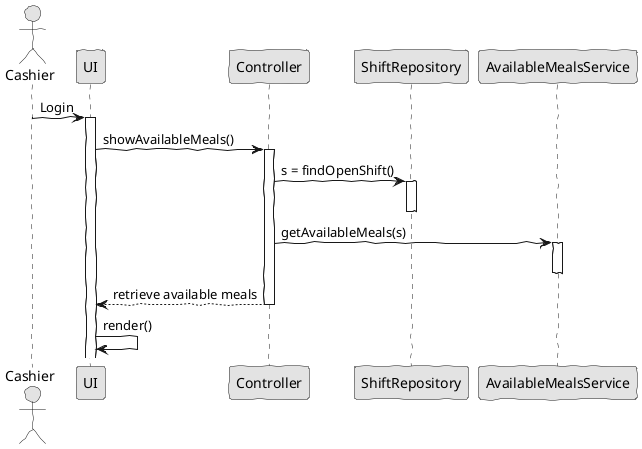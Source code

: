 @startuml

'http://plantuml.com/skinparam.html
skinparam handwritten true
skinparam monochrome true
skinparam packageStyle rect
skinparam defaultFontName FG Virgil
skinparam shadowing false

actor Cashier

Cashier -> UI : Login
Activate UI
UI -> Controller : showAvailableMeals()
Activate Controller
Controller -> ShiftRepository : s = findOpenShift()
Activate ShiftRepository
Deactivate ShiftRepository
Controller -> AvailableMealsService : getAvailableMeals(s)
Activate AvailableMealsService
Deactivate AvailableMealsService
Controller --> UI :retrieve available meals
Deactivate Controller
UI -> UI : render()

@enduml